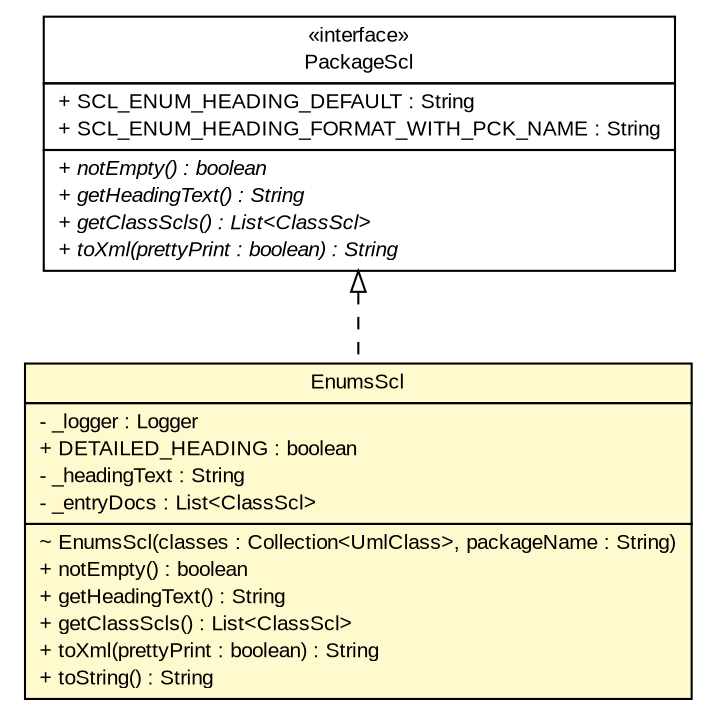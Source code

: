#!/usr/local/bin/dot
#
# Class diagram 
# Generated by UMLGraph version R5_6_6-6-g3bdff0 (http://www.umlgraph.org/)
#

digraph G {
	edge [fontname="arial",fontsize=10,labelfontname="arial",labelfontsize=10];
	node [fontname="arial",fontsize=10,shape=plaintext];
	nodesep=0.25;
	ranksep=0.5;
	// org.tanjakostic.jcleancim.docgen.collector.PackageScl
	c114098 [label=<<table title="org.tanjakostic.jcleancim.docgen.collector.PackageScl" border="0" cellborder="1" cellspacing="0" cellpadding="2" port="p" href="../PackageScl.html">
		<tr><td><table border="0" cellspacing="0" cellpadding="1">
<tr><td align="center" balign="center"> &#171;interface&#187; </td></tr>
<tr><td align="center" balign="center"> PackageScl </td></tr>
		</table></td></tr>
		<tr><td><table border="0" cellspacing="0" cellpadding="1">
<tr><td align="left" balign="left"> + SCL_ENUM_HEADING_DEFAULT : String </td></tr>
<tr><td align="left" balign="left"> + SCL_ENUM_HEADING_FORMAT_WITH_PCK_NAME : String </td></tr>
		</table></td></tr>
		<tr><td><table border="0" cellspacing="0" cellpadding="1">
<tr><td align="left" balign="left"><font face="Arial Italic" point-size="10.0"> + notEmpty() : boolean </font></td></tr>
<tr><td align="left" balign="left"><font face="Arial Italic" point-size="10.0"> + getHeadingText() : String </font></td></tr>
<tr><td align="left" balign="left"><font face="Arial Italic" point-size="10.0"> + getClassScls() : List&lt;ClassScl&gt; </font></td></tr>
<tr><td align="left" balign="left"><font face="Arial Italic" point-size="10.0"> + toXml(prettyPrint : boolean) : String </font></td></tr>
		</table></td></tr>
		</table>>, URL="../PackageScl.html", fontname="arial", fontcolor="black", fontsize=10.0];
	// org.tanjakostic.jcleancim.docgen.collector.impl.EnumsScl
	c114128 [label=<<table title="org.tanjakostic.jcleancim.docgen.collector.impl.EnumsScl" border="0" cellborder="1" cellspacing="0" cellpadding="2" port="p" bgcolor="lemonChiffon" href="./EnumsScl.html">
		<tr><td><table border="0" cellspacing="0" cellpadding="1">
<tr><td align="center" balign="center"> EnumsScl </td></tr>
		</table></td></tr>
		<tr><td><table border="0" cellspacing="0" cellpadding="1">
<tr><td align="left" balign="left"> - _logger : Logger </td></tr>
<tr><td align="left" balign="left"> + DETAILED_HEADING : boolean </td></tr>
<tr><td align="left" balign="left"> - _headingText : String </td></tr>
<tr><td align="left" balign="left"> - _entryDocs : List&lt;ClassScl&gt; </td></tr>
		</table></td></tr>
		<tr><td><table border="0" cellspacing="0" cellpadding="1">
<tr><td align="left" balign="left"> ~ EnumsScl(classes : Collection&lt;UmlClass&gt;, packageName : String) </td></tr>
<tr><td align="left" balign="left"> + notEmpty() : boolean </td></tr>
<tr><td align="left" balign="left"> + getHeadingText() : String </td></tr>
<tr><td align="left" balign="left"> + getClassScls() : List&lt;ClassScl&gt; </td></tr>
<tr><td align="left" balign="left"> + toXml(prettyPrint : boolean) : String </td></tr>
<tr><td align="left" balign="left"> + toString() : String </td></tr>
		</table></td></tr>
		</table>>, URL="./EnumsScl.html", fontname="arial", fontcolor="black", fontsize=10.0];
	//org.tanjakostic.jcleancim.docgen.collector.impl.EnumsScl implements org.tanjakostic.jcleancim.docgen.collector.PackageScl
	c114098:p -> c114128:p [dir=back,arrowtail=empty,style=dashed];
}

